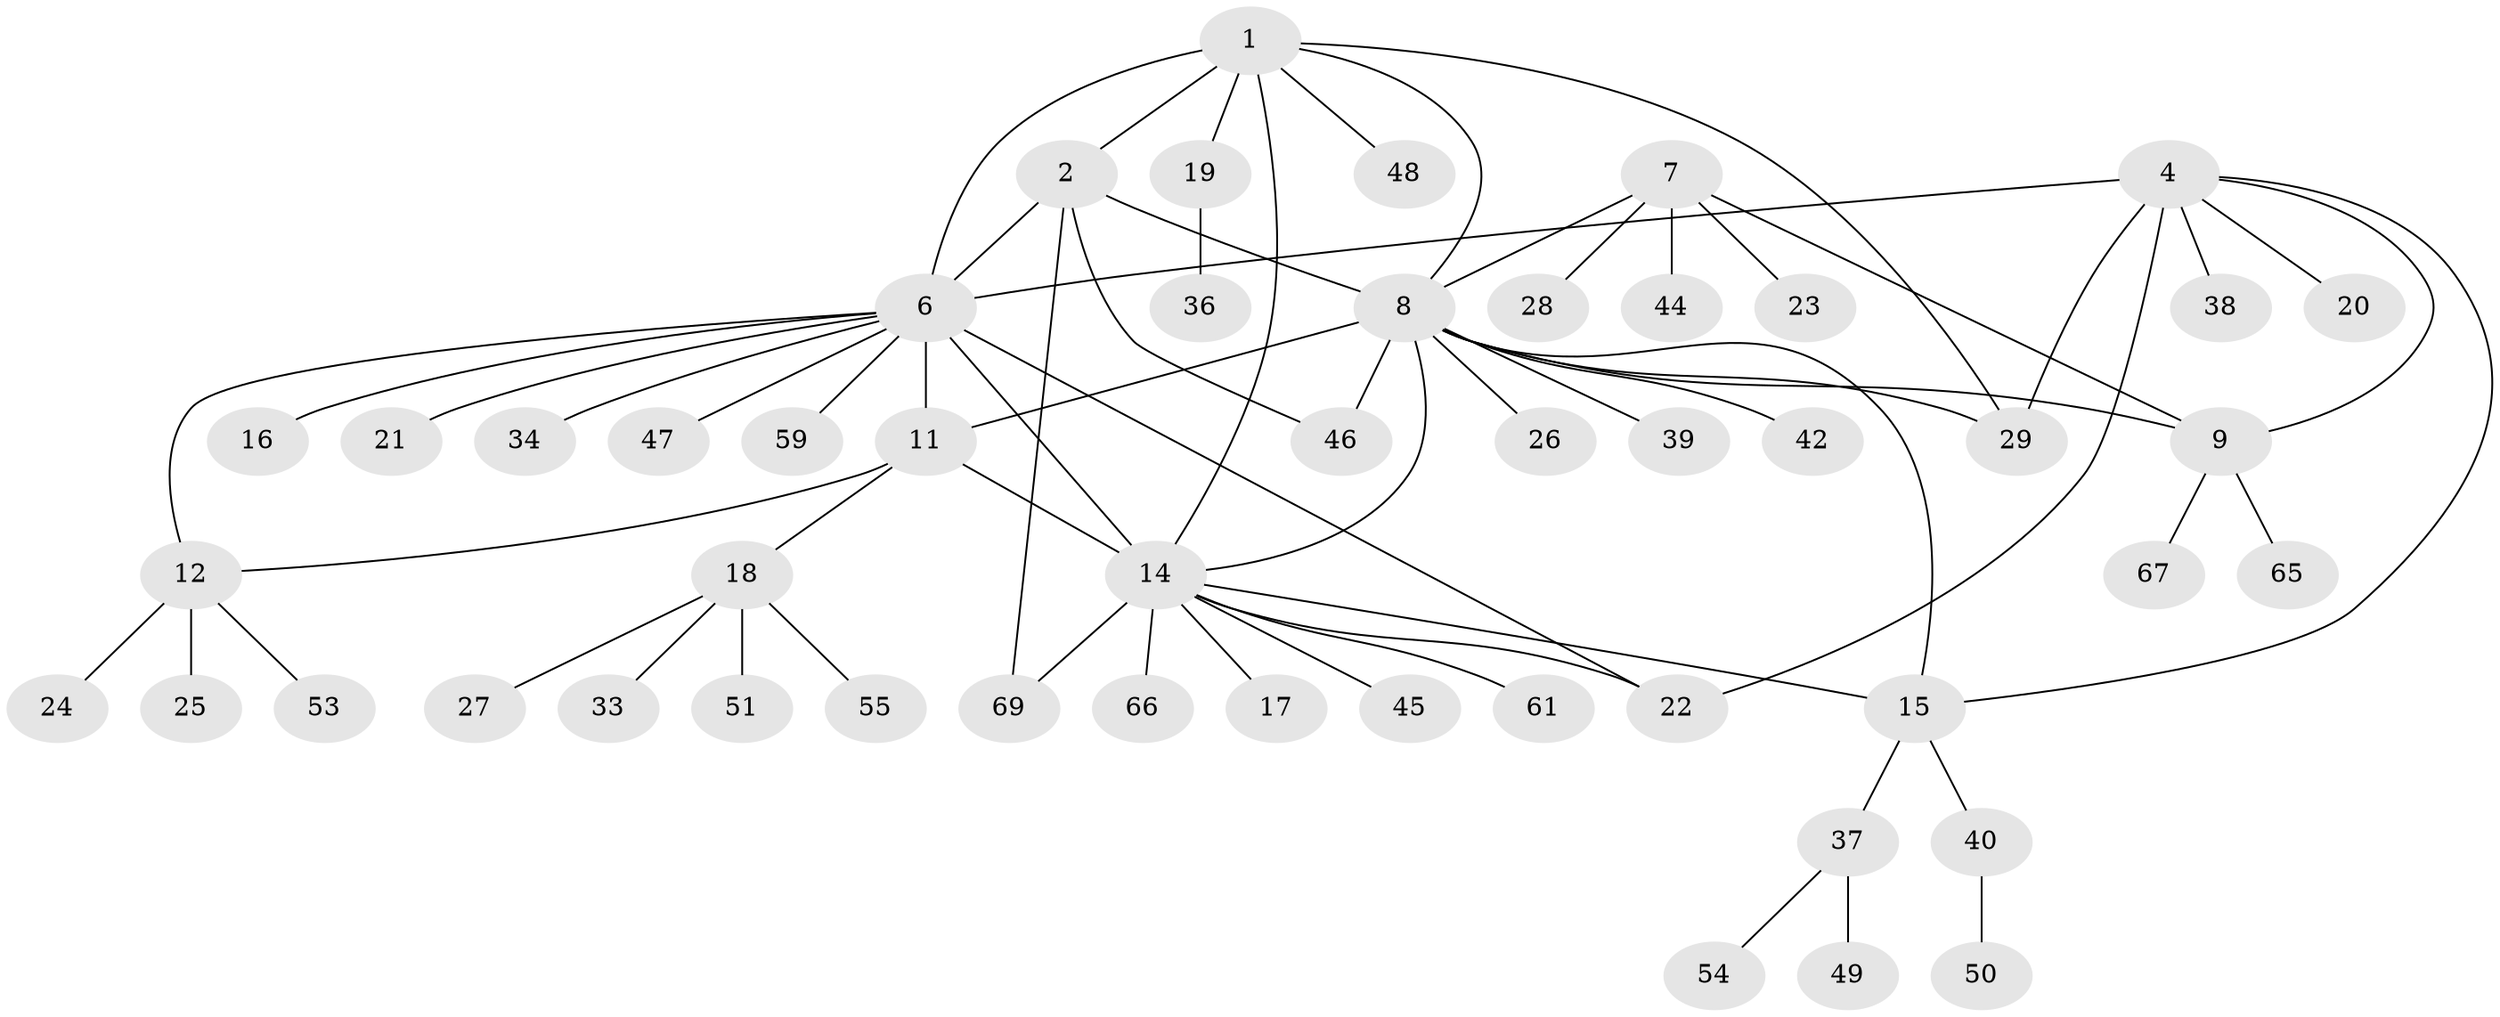 // Generated by graph-tools (version 1.1) at 2025/24/03/03/25 07:24:12]
// undirected, 50 vertices, 66 edges
graph export_dot {
graph [start="1"]
  node [color=gray90,style=filled];
  1 [super="+3"];
  2 [super="+64"];
  4 [super="+5"];
  6 [super="+10"];
  7 [super="+57"];
  8 [super="+13"];
  9 [super="+72"];
  11 [super="+62"];
  12 [super="+58"];
  14 [super="+30"];
  15 [super="+43"];
  16 [super="+52"];
  17 [super="+63"];
  18 [super="+35"];
  19 [super="+32"];
  20 [super="+31"];
  21 [super="+68"];
  22 [super="+60"];
  23;
  24;
  25;
  26;
  27;
  28;
  29 [super="+41"];
  33;
  34;
  36;
  37;
  38 [super="+70"];
  39;
  40;
  42;
  44;
  45;
  46 [super="+71"];
  47;
  48;
  49;
  50 [super="+56"];
  51;
  53;
  54;
  55;
  59;
  61;
  65;
  66;
  67;
  69;
  1 -- 2 [weight=2];
  1 -- 6;
  1 -- 19;
  1 -- 48;
  1 -- 8;
  1 -- 29;
  1 -- 14;
  2 -- 46;
  2 -- 6;
  2 -- 8;
  2 -- 69;
  4 -- 6 [weight=2];
  4 -- 22;
  4 -- 20;
  4 -- 38;
  4 -- 9;
  4 -- 29;
  4 -- 15;
  6 -- 16;
  6 -- 34;
  6 -- 47;
  6 -- 59;
  6 -- 21;
  6 -- 22;
  6 -- 11;
  6 -- 12;
  6 -- 14;
  7 -- 8;
  7 -- 9;
  7 -- 23;
  7 -- 28;
  7 -- 44;
  8 -- 9;
  8 -- 11;
  8 -- 26;
  8 -- 42;
  8 -- 46;
  8 -- 39;
  8 -- 29;
  8 -- 14;
  8 -- 15;
  9 -- 65;
  9 -- 67;
  11 -- 12;
  11 -- 18;
  11 -- 14;
  12 -- 24;
  12 -- 25;
  12 -- 53;
  14 -- 15;
  14 -- 17;
  14 -- 22;
  14 -- 45;
  14 -- 61;
  14 -- 66;
  14 -- 69;
  15 -- 37;
  15 -- 40;
  18 -- 27;
  18 -- 33;
  18 -- 51;
  18 -- 55;
  19 -- 36;
  37 -- 49;
  37 -- 54;
  40 -- 50;
}
